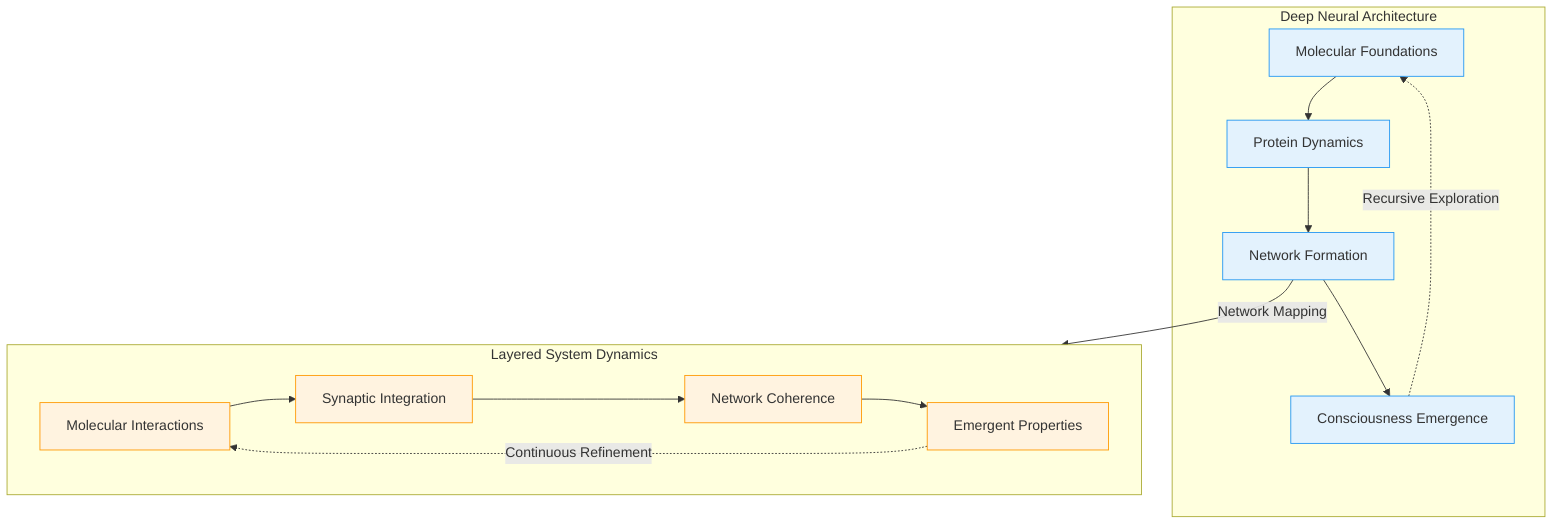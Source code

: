 flowchart TB
    subgraph DeepArchitecture["Deep Neural Architecture"]
        direction TB
        DA1[Molecular Foundations]
        DA2[Protein Dynamics]
        DA3[Network Formation]
        DA4[Consciousness Emergence]
        
        DA1 --> DA2
        DA2 --> DA3
        DA3 --> DA4
        DA4 -.->|Recursive Exploration| DA1
    end

    subgraph LayeredDynamics["Layered System Dynamics"]
        direction LR
        LD1[Molecular Interactions]
        LD2[Synaptic Integration]
        LD3[Network Coherence]
        LD4[Emergent Properties]
        
        LD1 --> LD2
        LD2 --> LD3
        LD3 --> LD4
        LD4 -.->|Continuous Refinement| LD1
    end

    DA3 -->|Network Mapping| LayeredDynamics

    %% Styling
    classDef architecture fill:#e3f2fd,stroke:#2196F3
    classDef dynamics fill:#fff3e0,stroke:#FF9800

    class DA1,DA2,DA3,DA4 architecture
    class LD1,LD2,LD3,LD4 dynamics